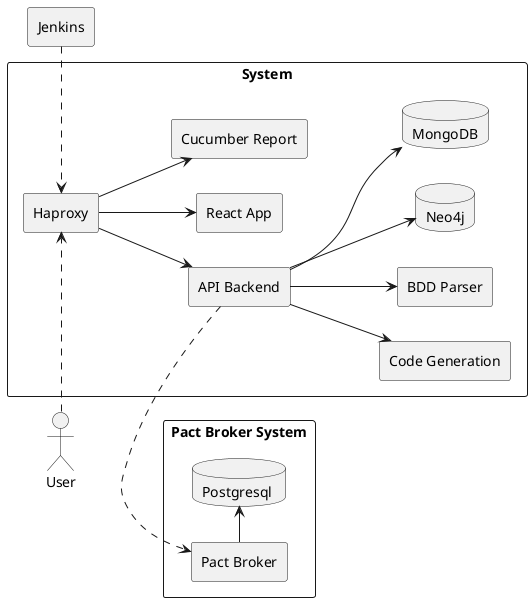 @startuml
left to right direction
Actor User as u
rectangle Jenkins as j

rectangle "Pact Broker System" {
    rectangle "Pact Broker" as pb
    database "Postgresql " as pg
    pb -> pg
}
rectangle "System"{
    rectangle Haproxy as ha
    rectangle "React App" as ra
    rectangle "Code Generation" as cg
    rectangle "BDD Parser" as bp
    rectangle "Cucumber Report" as cr
    rectangle "API Backend" as ab
    database "Neo4j" as n
    database "MongoDB" as m
    ha -d-> ra
    ha -d-> cr
    ha -d-> ab
    ab -d-> n
    ab -d-> m
    ab -d-> cg
    ab -d-> bp
}

u .> ha
j .> ha
ab .> pb

@enduml